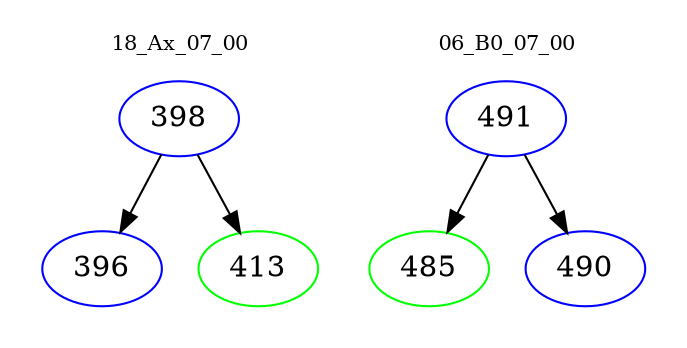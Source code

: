 digraph{
subgraph cluster_0 {
color = white
label = "18_Ax_07_00";
fontsize=10;
T0_398 [label="398", color="blue"]
T0_398 -> T0_396 [color="black"]
T0_396 [label="396", color="blue"]
T0_398 -> T0_413 [color="black"]
T0_413 [label="413", color="green"]
}
subgraph cluster_1 {
color = white
label = "06_B0_07_00";
fontsize=10;
T1_491 [label="491", color="blue"]
T1_491 -> T1_485 [color="black"]
T1_485 [label="485", color="green"]
T1_491 -> T1_490 [color="black"]
T1_490 [label="490", color="blue"]
}
}
